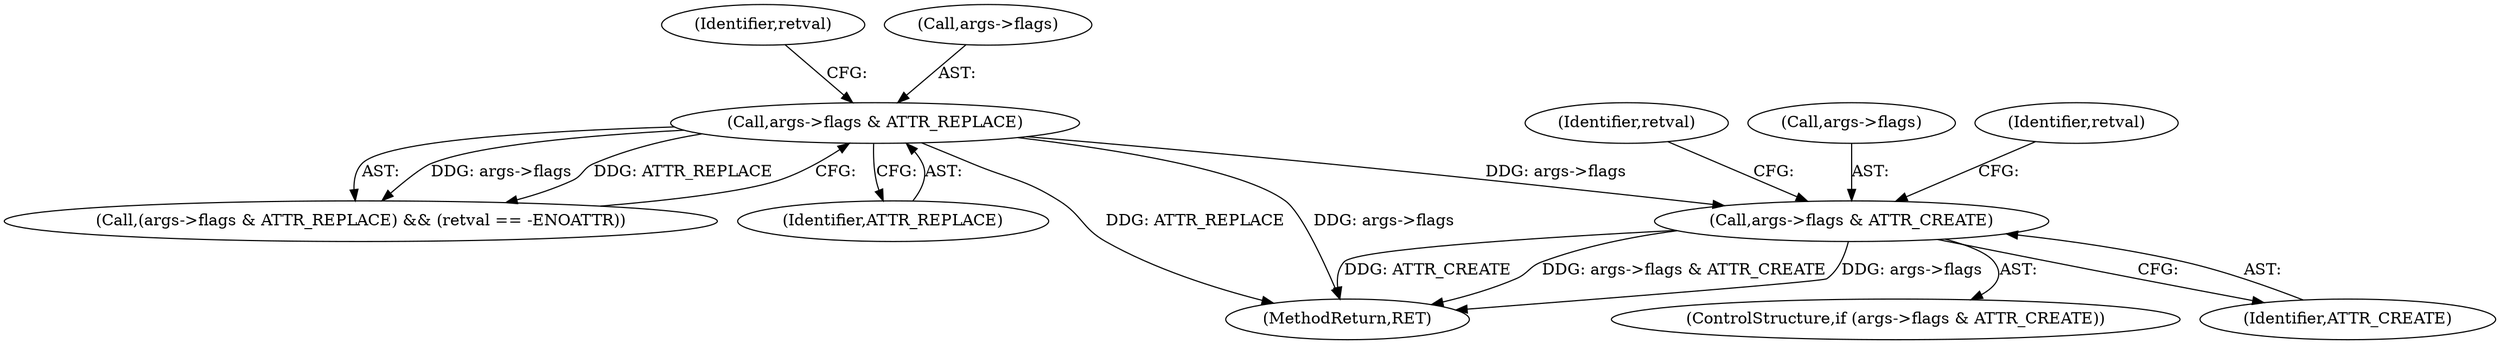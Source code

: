 digraph "0_linux_7b38460dc8e4eafba06c78f8e37099d3b34d473c@pointer" {
"1000134" [label="(Call,args->flags & ATTR_CREATE)"];
"1000114" [label="(Call,args->flags & ATTR_REPLACE)"];
"1000197" [label="(MethodReturn,RET)"];
"1000120" [label="(Identifier,retval)"];
"1000134" [label="(Call,args->flags & ATTR_CREATE)"];
"1000115" [label="(Call,args->flags)"];
"1000142" [label="(Identifier,retval)"];
"1000133" [label="(ControlStructure,if (args->flags & ATTR_CREATE))"];
"1000138" [label="(Identifier,ATTR_CREATE)"];
"1000113" [label="(Call,(args->flags & ATTR_REPLACE) && (retval == -ENOATTR))"];
"1000118" [label="(Identifier,ATTR_REPLACE)"];
"1000135" [label="(Call,args->flags)"];
"1000140" [label="(Identifier,retval)"];
"1000114" [label="(Call,args->flags & ATTR_REPLACE)"];
"1000134" -> "1000133"  [label="AST: "];
"1000134" -> "1000138"  [label="CFG: "];
"1000135" -> "1000134"  [label="AST: "];
"1000138" -> "1000134"  [label="AST: "];
"1000140" -> "1000134"  [label="CFG: "];
"1000142" -> "1000134"  [label="CFG: "];
"1000134" -> "1000197"  [label="DDG: args->flags & ATTR_CREATE"];
"1000134" -> "1000197"  [label="DDG: args->flags"];
"1000134" -> "1000197"  [label="DDG: ATTR_CREATE"];
"1000114" -> "1000134"  [label="DDG: args->flags"];
"1000114" -> "1000113"  [label="AST: "];
"1000114" -> "1000118"  [label="CFG: "];
"1000115" -> "1000114"  [label="AST: "];
"1000118" -> "1000114"  [label="AST: "];
"1000120" -> "1000114"  [label="CFG: "];
"1000113" -> "1000114"  [label="CFG: "];
"1000114" -> "1000197"  [label="DDG: ATTR_REPLACE"];
"1000114" -> "1000197"  [label="DDG: args->flags"];
"1000114" -> "1000113"  [label="DDG: args->flags"];
"1000114" -> "1000113"  [label="DDG: ATTR_REPLACE"];
}
